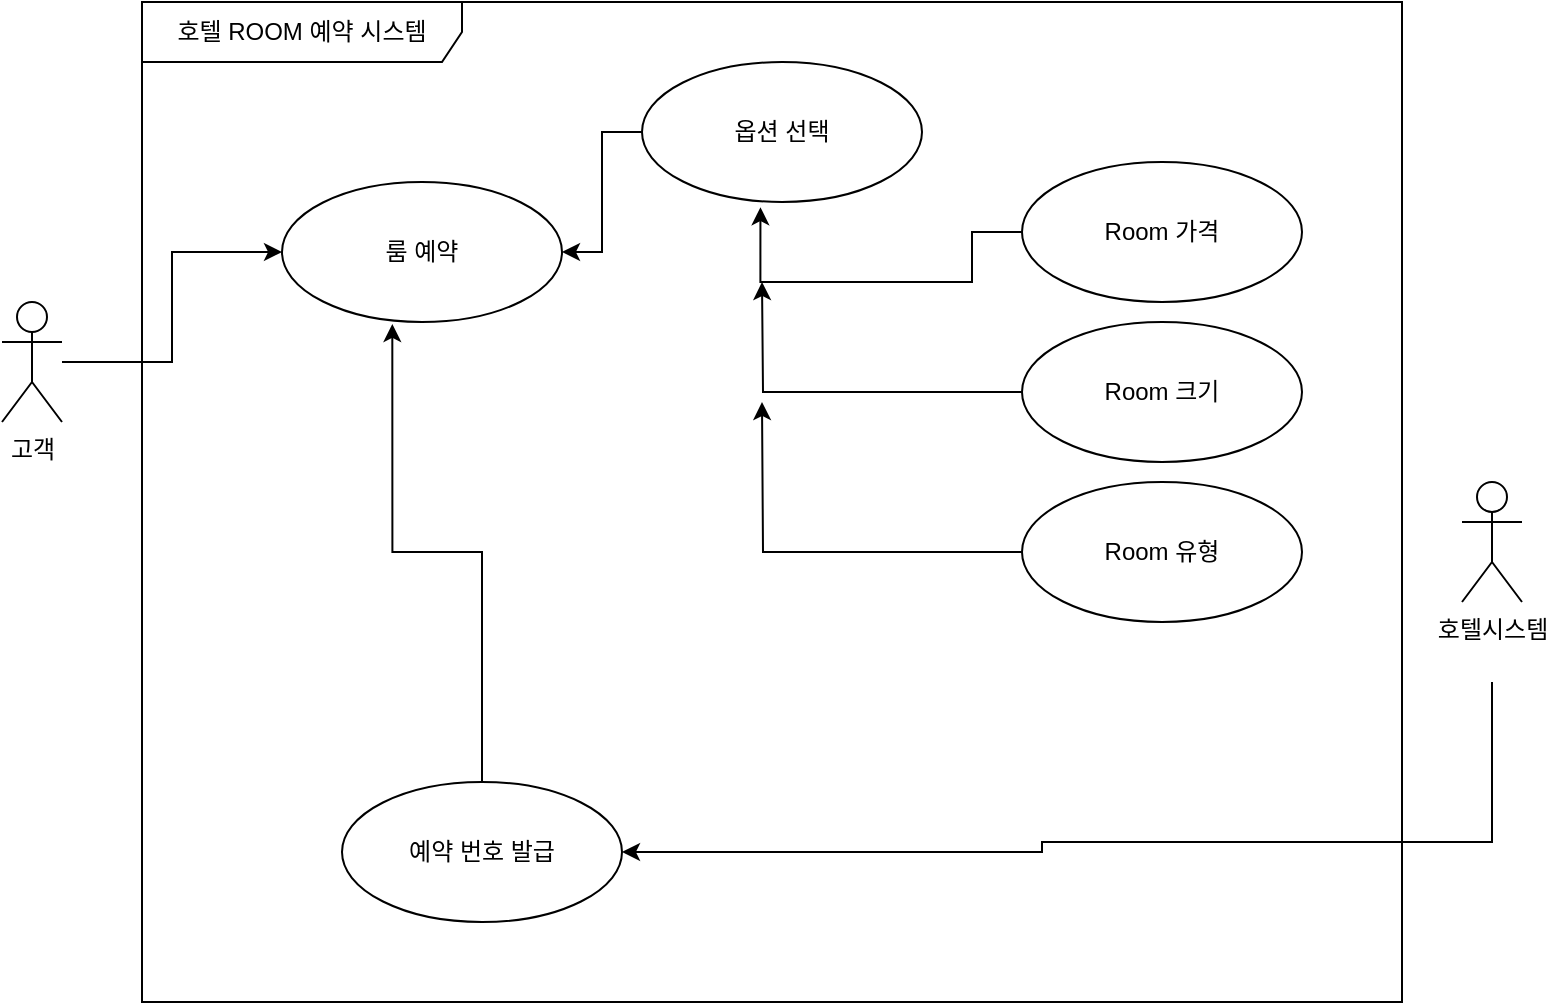 <mxfile version="24.7.7">
  <diagram name="페이지-1" id="D6I1qVsf_nCCY4erPOSt">
    <mxGraphModel dx="1050" dy="565" grid="1" gridSize="10" guides="1" tooltips="1" connect="1" arrows="1" fold="1" page="1" pageScale="1" pageWidth="827" pageHeight="1169" math="0" shadow="0">
      <root>
        <mxCell id="0" />
        <mxCell id="1" parent="0" />
        <mxCell id="PiYFNR5EWOuwVsq-8I_S-13" style="edgeStyle=orthogonalEdgeStyle;rounded=0;orthogonalLoop=1;jettySize=auto;html=1;entryX=0;entryY=0.5;entryDx=0;entryDy=0;" edge="1" parent="1" source="PiYFNR5EWOuwVsq-8I_S-1" target="PiYFNR5EWOuwVsq-8I_S-10">
          <mxGeometry relative="1" as="geometry" />
        </mxCell>
        <mxCell id="PiYFNR5EWOuwVsq-8I_S-1" value="고객" style="shape=umlActor;verticalLabelPosition=bottom;verticalAlign=top;html=1;" vertex="1" parent="1">
          <mxGeometry x="30" y="170" width="30" height="60" as="geometry" />
        </mxCell>
        <mxCell id="PiYFNR5EWOuwVsq-8I_S-17" style="edgeStyle=orthogonalEdgeStyle;rounded=0;orthogonalLoop=1;jettySize=auto;html=1;entryX=1;entryY=0.5;entryDx=0;entryDy=0;" edge="1" parent="1" target="PiYFNR5EWOuwVsq-8I_S-12">
          <mxGeometry relative="1" as="geometry">
            <mxPoint x="775" y="360" as="sourcePoint" />
            <Array as="points">
              <mxPoint x="775" y="440" />
              <mxPoint x="550" y="440" />
              <mxPoint x="550" y="445" />
            </Array>
          </mxGeometry>
        </mxCell>
        <mxCell id="PiYFNR5EWOuwVsq-8I_S-2" value="호텔시스템" style="shape=umlActor;verticalLabelPosition=bottom;verticalAlign=top;html=1;" vertex="1" parent="1">
          <mxGeometry x="760" y="260" width="30" height="60" as="geometry" />
        </mxCell>
        <mxCell id="PiYFNR5EWOuwVsq-8I_S-9" value="호텔 ROOM 예약 시스템" style="shape=umlFrame;whiteSpace=wrap;html=1;pointerEvents=0;width=160;height=30;" vertex="1" parent="1">
          <mxGeometry x="100" y="20" width="630" height="500" as="geometry" />
        </mxCell>
        <mxCell id="PiYFNR5EWOuwVsq-8I_S-10" value="룸 예약" style="ellipse;whiteSpace=wrap;html=1;" vertex="1" parent="1">
          <mxGeometry x="170" y="110" width="140" height="70" as="geometry" />
        </mxCell>
        <mxCell id="PiYFNR5EWOuwVsq-8I_S-32" style="edgeStyle=orthogonalEdgeStyle;rounded=0;orthogonalLoop=1;jettySize=auto;html=1;" edge="1" parent="1" source="PiYFNR5EWOuwVsq-8I_S-11" target="PiYFNR5EWOuwVsq-8I_S-10">
          <mxGeometry relative="1" as="geometry" />
        </mxCell>
        <mxCell id="PiYFNR5EWOuwVsq-8I_S-11" value="옵션 선택" style="ellipse;whiteSpace=wrap;html=1;" vertex="1" parent="1">
          <mxGeometry x="350" y="50" width="140" height="70" as="geometry" />
        </mxCell>
        <mxCell id="PiYFNR5EWOuwVsq-8I_S-12" value="예약 번호 발급" style="ellipse;whiteSpace=wrap;html=1;" vertex="1" parent="1">
          <mxGeometry x="200" y="410" width="140" height="70" as="geometry" />
        </mxCell>
        <mxCell id="PiYFNR5EWOuwVsq-8I_S-35" style="edgeStyle=orthogonalEdgeStyle;rounded=0;orthogonalLoop=1;jettySize=auto;html=1;" edge="1" parent="1" source="PiYFNR5EWOuwVsq-8I_S-22">
          <mxGeometry relative="1" as="geometry">
            <mxPoint x="410" y="220" as="targetPoint" />
          </mxGeometry>
        </mxCell>
        <mxCell id="PiYFNR5EWOuwVsq-8I_S-22" value="Room 유형" style="ellipse;whiteSpace=wrap;html=1;" vertex="1" parent="1">
          <mxGeometry x="540" y="260" width="140" height="70" as="geometry" />
        </mxCell>
        <mxCell id="PiYFNR5EWOuwVsq-8I_S-23" value="Room 가격" style="ellipse;whiteSpace=wrap;html=1;" vertex="1" parent="1">
          <mxGeometry x="540" y="100" width="140" height="70" as="geometry" />
        </mxCell>
        <mxCell id="PiYFNR5EWOuwVsq-8I_S-34" style="edgeStyle=orthogonalEdgeStyle;rounded=0;orthogonalLoop=1;jettySize=auto;html=1;" edge="1" parent="1" source="PiYFNR5EWOuwVsq-8I_S-24">
          <mxGeometry relative="1" as="geometry">
            <mxPoint x="410" y="160" as="targetPoint" />
          </mxGeometry>
        </mxCell>
        <mxCell id="PiYFNR5EWOuwVsq-8I_S-24" value="Room 크기" style="ellipse;whiteSpace=wrap;html=1;" vertex="1" parent="1">
          <mxGeometry x="540" y="180" width="140" height="70" as="geometry" />
        </mxCell>
        <mxCell id="PiYFNR5EWOuwVsq-8I_S-31" style="edgeStyle=orthogonalEdgeStyle;rounded=0;orthogonalLoop=1;jettySize=auto;html=1;entryX=0.394;entryY=1.014;entryDx=0;entryDy=0;entryPerimeter=0;" edge="1" parent="1" source="PiYFNR5EWOuwVsq-8I_S-12" target="PiYFNR5EWOuwVsq-8I_S-10">
          <mxGeometry relative="1" as="geometry" />
        </mxCell>
        <mxCell id="PiYFNR5EWOuwVsq-8I_S-33" style="edgeStyle=orthogonalEdgeStyle;rounded=0;orthogonalLoop=1;jettySize=auto;html=1;entryX=0.423;entryY=1.037;entryDx=0;entryDy=0;entryPerimeter=0;" edge="1" parent="1" source="PiYFNR5EWOuwVsq-8I_S-23" target="PiYFNR5EWOuwVsq-8I_S-11">
          <mxGeometry relative="1" as="geometry">
            <Array as="points">
              <mxPoint x="515" y="135" />
              <mxPoint x="515" y="160" />
              <mxPoint x="409" y="160" />
            </Array>
          </mxGeometry>
        </mxCell>
      </root>
    </mxGraphModel>
  </diagram>
</mxfile>
